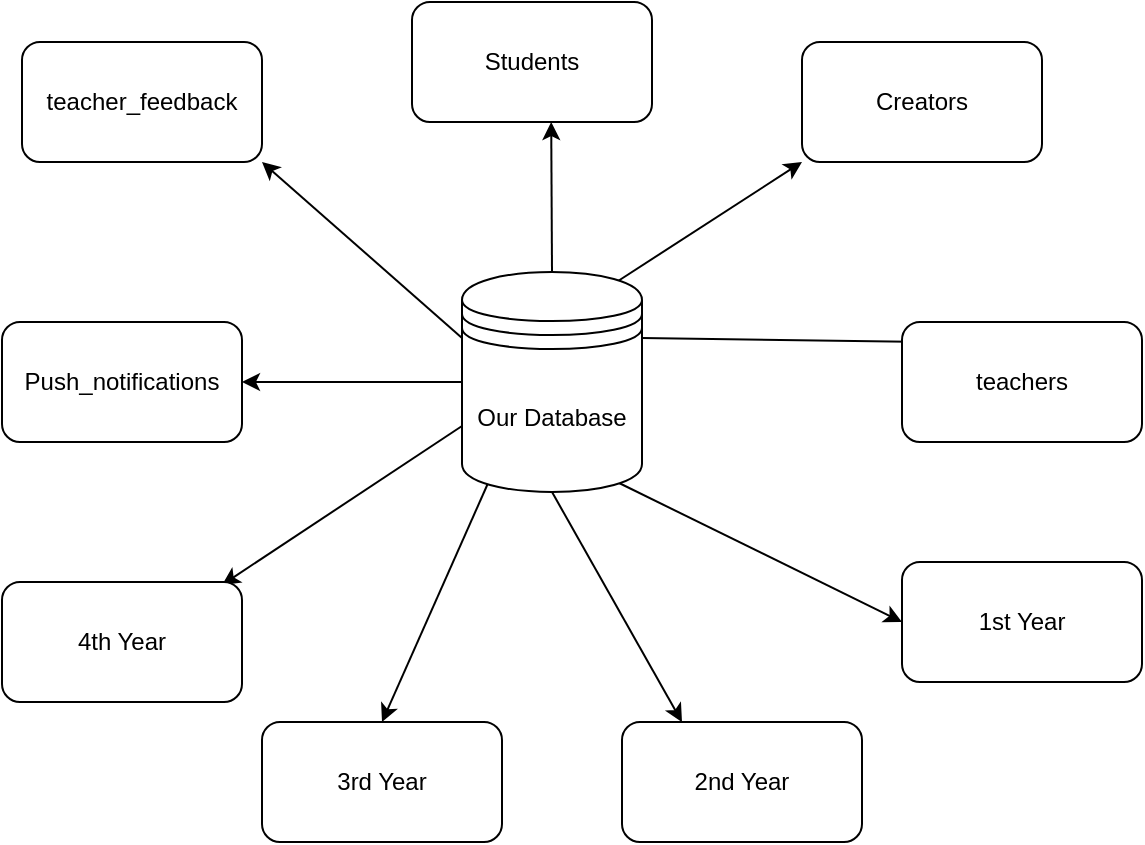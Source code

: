 <mxfile>
    <diagram id="QJFVFJnF48gp5baMEqJr" name="Page-1">
        <mxGraphModel dx="1035" dy="469" grid="1" gridSize="10" guides="1" tooltips="1" connect="1" arrows="1" fold="1" page="1" pageScale="1" pageWidth="850" pageHeight="1100" math="0" shadow="0">
            <root>
                <mxCell id="0"/>
                <mxCell id="1" parent="0"/>
                <mxCell id="4" style="edgeStyle=none;html=1;exitX=0.85;exitY=0.05;exitDx=0;exitDy=0;exitPerimeter=0;entryX=0;entryY=1;entryDx=0;entryDy=0;" edge="1" parent="1" source="2" target="3">
                    <mxGeometry relative="1" as="geometry"/>
                </mxCell>
                <mxCell id="11YUgIxReGO8G_18atll-12" style="edgeStyle=none;html=1;exitX=1;exitY=0.3;exitDx=0;exitDy=0;entryX=0.083;entryY=0.167;entryDx=0;entryDy=0;entryPerimeter=0;" edge="1" parent="1" source="2" target="8">
                    <mxGeometry relative="1" as="geometry"/>
                </mxCell>
                <mxCell id="11YUgIxReGO8G_18atll-13" style="edgeStyle=none;html=1;exitX=0.85;exitY=0.95;exitDx=0;exitDy=0;exitPerimeter=0;entryX=0;entryY=0.5;entryDx=0;entryDy=0;" edge="1" parent="1" source="2" target="5">
                    <mxGeometry relative="1" as="geometry"/>
                </mxCell>
                <mxCell id="11YUgIxReGO8G_18atll-14" style="edgeStyle=none;html=1;exitX=0.5;exitY=1;exitDx=0;exitDy=0;entryX=0.25;entryY=0;entryDx=0;entryDy=0;" edge="1" parent="1" source="2" target="10">
                    <mxGeometry relative="1" as="geometry"/>
                </mxCell>
                <mxCell id="11YUgIxReGO8G_18atll-15" style="edgeStyle=none;html=1;exitX=0.15;exitY=0.95;exitDx=0;exitDy=0;exitPerimeter=0;entryX=0.5;entryY=0;entryDx=0;entryDy=0;" edge="1" parent="1" source="2" target="12">
                    <mxGeometry relative="1" as="geometry"/>
                </mxCell>
                <mxCell id="11YUgIxReGO8G_18atll-16" style="edgeStyle=none;html=1;exitX=0;exitY=0.7;exitDx=0;exitDy=0;entryX=0.917;entryY=0.024;entryDx=0;entryDy=0;entryPerimeter=0;" edge="1" parent="1" source="2" target="7">
                    <mxGeometry relative="1" as="geometry"/>
                </mxCell>
                <mxCell id="11YUgIxReGO8G_18atll-17" style="edgeStyle=none;html=1;exitX=0;exitY=0.5;exitDx=0;exitDy=0;entryX=1;entryY=0.5;entryDx=0;entryDy=0;" edge="1" parent="1" source="2" target="9">
                    <mxGeometry relative="1" as="geometry"/>
                </mxCell>
                <mxCell id="11YUgIxReGO8G_18atll-18" style="edgeStyle=none;html=1;exitX=0;exitY=0.3;exitDx=0;exitDy=0;entryX=1;entryY=1;entryDx=0;entryDy=0;" edge="1" parent="1" source="2" target="6">
                    <mxGeometry relative="1" as="geometry"/>
                </mxCell>
                <mxCell id="11YUgIxReGO8G_18atll-21" style="edgeStyle=none;html=1;exitX=0.5;exitY=0;exitDx=0;exitDy=0;entryX=0.58;entryY=1;entryDx=0;entryDy=0;entryPerimeter=0;" edge="1" parent="1" source="2" target="11">
                    <mxGeometry relative="1" as="geometry"/>
                </mxCell>
                <mxCell id="2" value="Our Database" style="shape=datastore;whiteSpace=wrap;html=1;" vertex="1" parent="1">
                    <mxGeometry x="380" y="665" width="90" height="110" as="geometry"/>
                </mxCell>
                <mxCell id="3" value="Creators" style="rounded=1;whiteSpace=wrap;html=1;" vertex="1" parent="1">
                    <mxGeometry x="550" y="550" width="120" height="60" as="geometry"/>
                </mxCell>
                <mxCell id="5" value="1st Year" style="rounded=1;whiteSpace=wrap;html=1;" vertex="1" parent="1">
                    <mxGeometry x="600" y="810" width="120" height="60" as="geometry"/>
                </mxCell>
                <mxCell id="6" value="teacher_feedback" style="rounded=1;whiteSpace=wrap;html=1;" vertex="1" parent="1">
                    <mxGeometry x="160" y="550" width="120" height="60" as="geometry"/>
                </mxCell>
                <mxCell id="7" value="4th Year" style="rounded=1;whiteSpace=wrap;html=1;" vertex="1" parent="1">
                    <mxGeometry x="150" y="820" width="120" height="60" as="geometry"/>
                </mxCell>
                <mxCell id="8" value="teachers" style="rounded=1;whiteSpace=wrap;html=1;" vertex="1" parent="1">
                    <mxGeometry x="600" y="690" width="120" height="60" as="geometry"/>
                </mxCell>
                <mxCell id="9" value="Push_notifications" style="rounded=1;whiteSpace=wrap;html=1;" vertex="1" parent="1">
                    <mxGeometry x="150" y="690" width="120" height="60" as="geometry"/>
                </mxCell>
                <mxCell id="10" value="2nd Year" style="rounded=1;whiteSpace=wrap;html=1;" vertex="1" parent="1">
                    <mxGeometry x="460" y="890" width="120" height="60" as="geometry"/>
                </mxCell>
                <mxCell id="11" value="Students" style="rounded=1;whiteSpace=wrap;html=1;" vertex="1" parent="1">
                    <mxGeometry x="355" y="530" width="120" height="60" as="geometry"/>
                </mxCell>
                <mxCell id="12" value="3rd Year" style="rounded=1;whiteSpace=wrap;html=1;" vertex="1" parent="1">
                    <mxGeometry x="280" y="890" width="120" height="60" as="geometry"/>
                </mxCell>
            </root>
        </mxGraphModel>
    </diagram>
    <diagram id="0ZqnhpS0TitAufou8qPl" name="Page-2">
        <mxGraphModel dx="1454" dy="563" grid="1" gridSize="10" guides="1" tooltips="1" connect="1" arrows="1" fold="1" page="1" pageScale="1" pageWidth="850" pageHeight="1100" math="0" shadow="0">
            <root>
                <mxCell id="0"/>
                <mxCell id="1" parent="0"/>
            </root>
        </mxGraphModel>
    </diagram>
</mxfile>